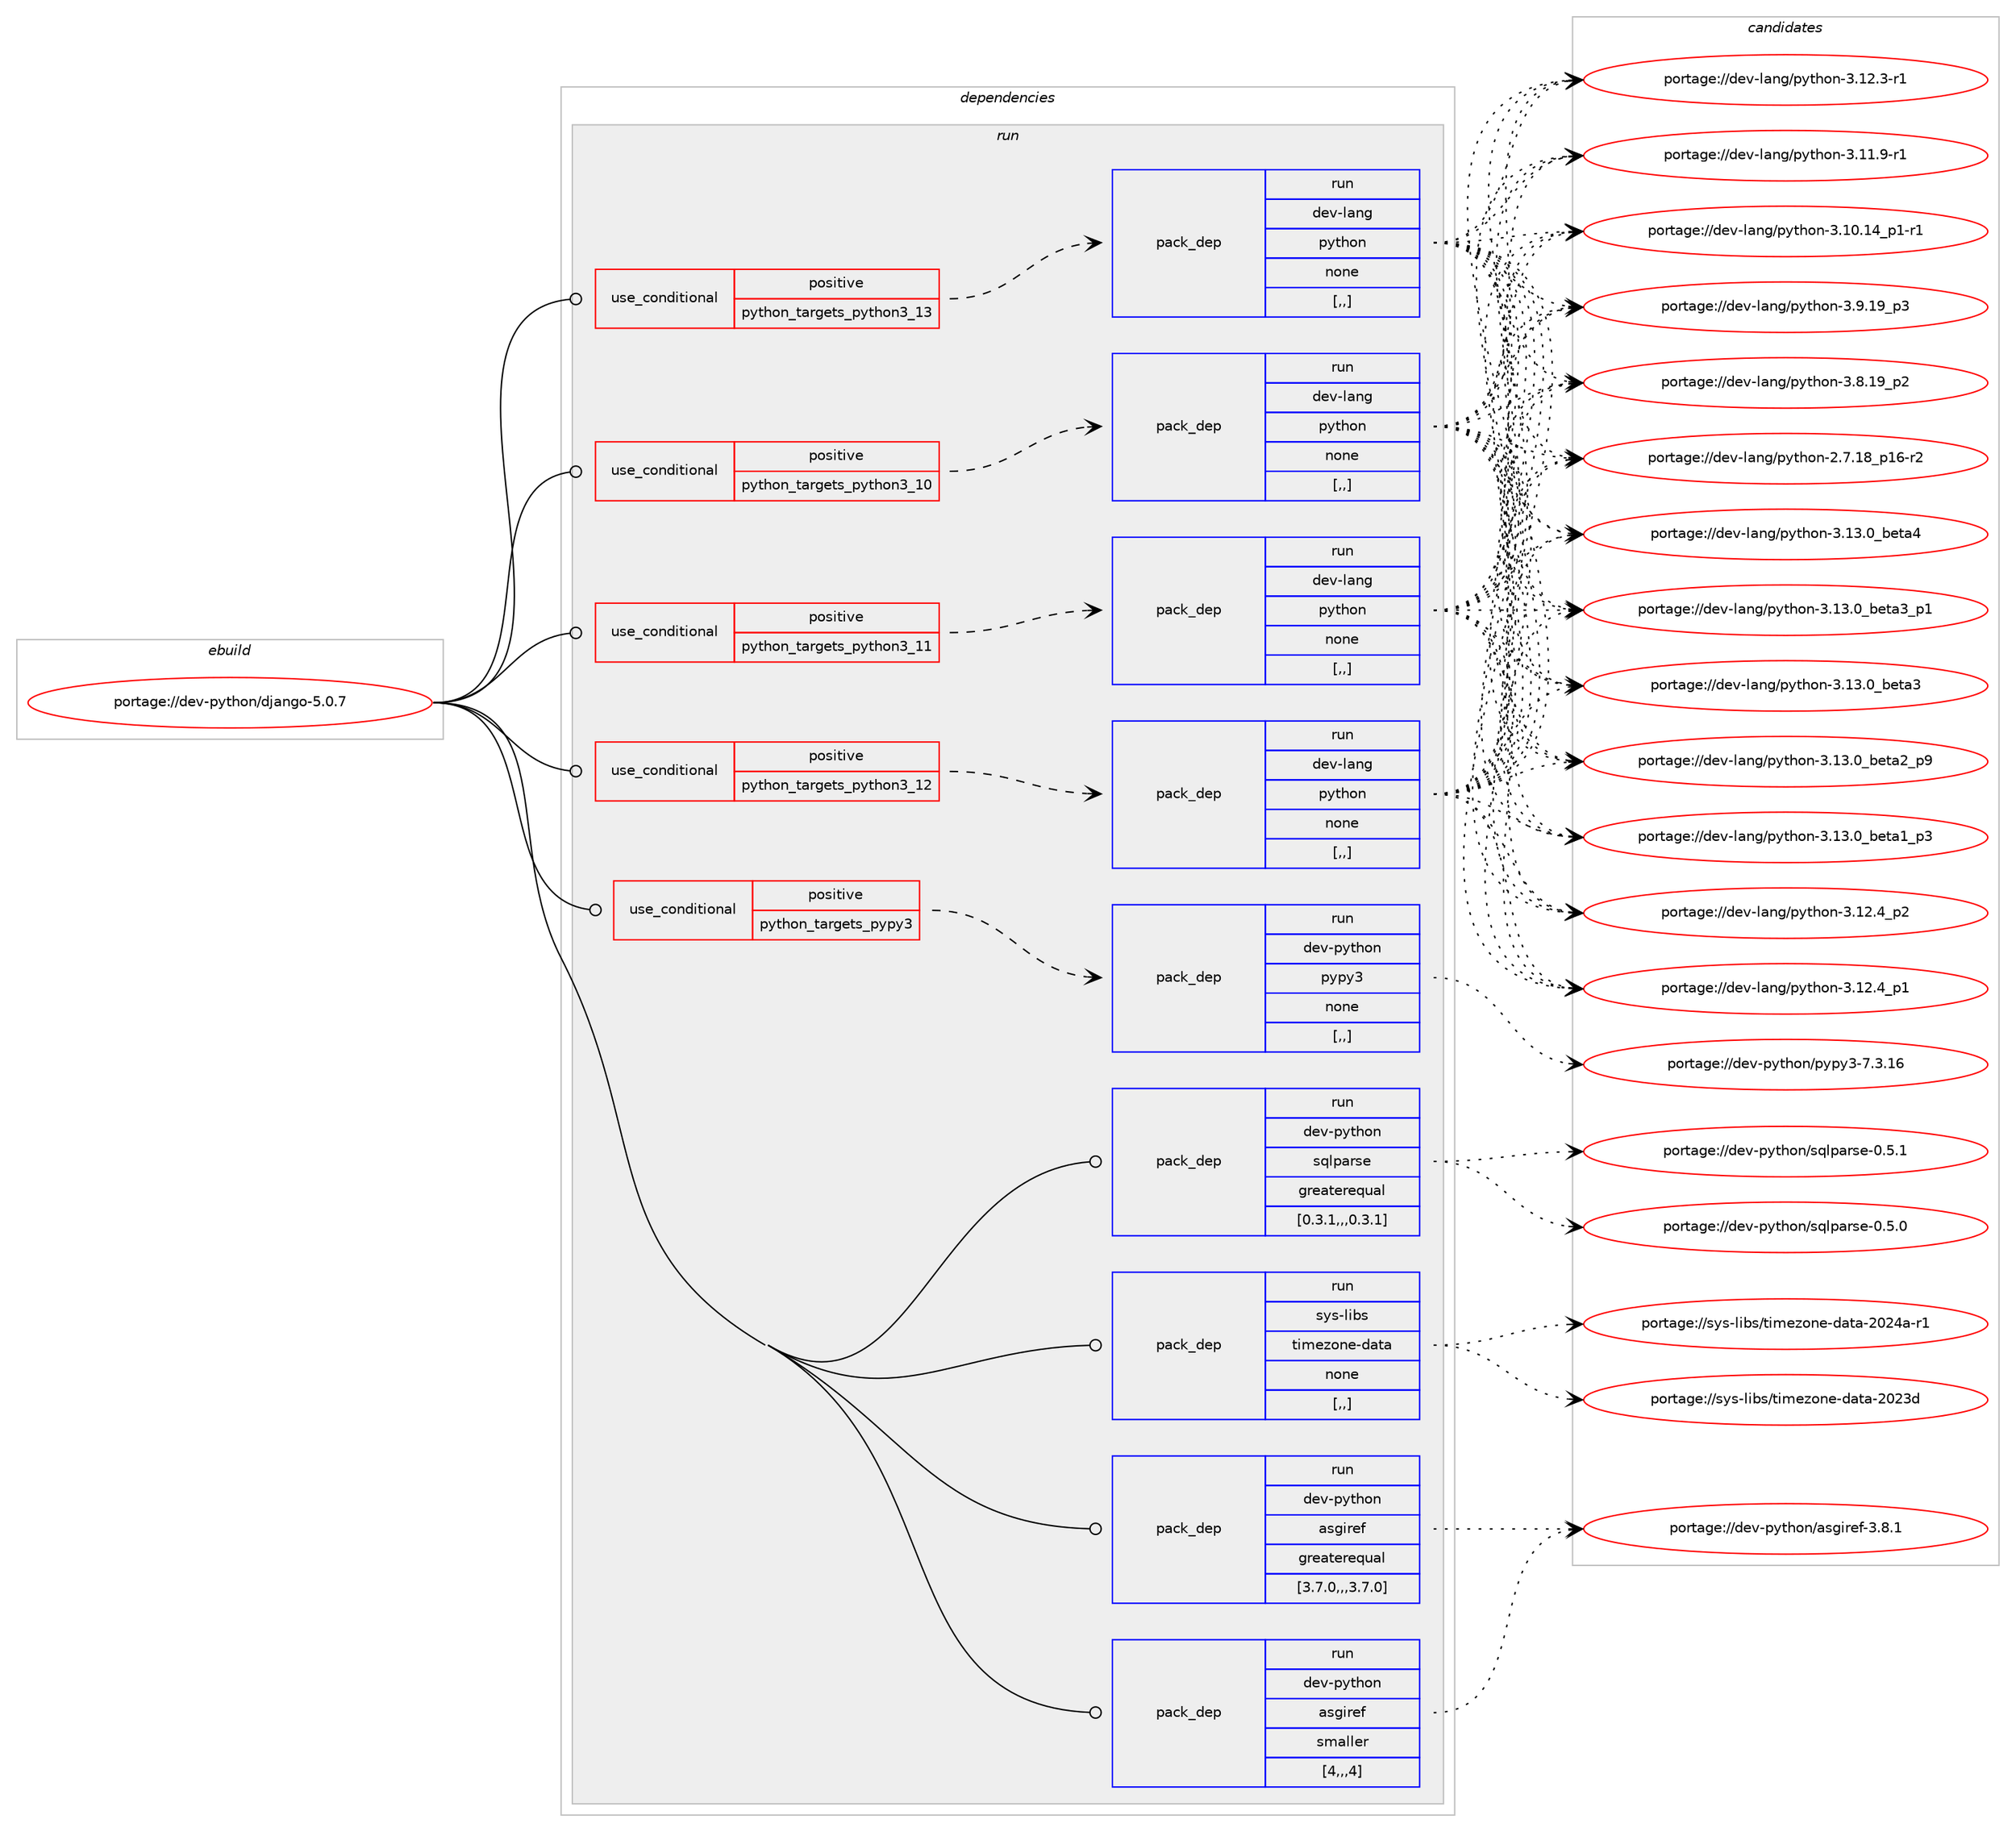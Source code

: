 digraph prolog {

# *************
# Graph options
# *************

newrank=true;
concentrate=true;
compound=true;
graph [rankdir=LR,fontname=Helvetica,fontsize=10,ranksep=1.5];#, ranksep=2.5, nodesep=0.2];
edge  [arrowhead=vee];
node  [fontname=Helvetica,fontsize=10];

# **********
# The ebuild
# **********

subgraph cluster_leftcol {
color=gray;
label=<<i>ebuild</i>>;
id [label="portage://dev-python/django-5.0.7", color=red, width=4, href="../dev-python/django-5.0.7.svg"];
}

# ****************
# The dependencies
# ****************

subgraph cluster_midcol {
color=gray;
label=<<i>dependencies</i>>;
subgraph cluster_compile {
fillcolor="#eeeeee";
style=filled;
label=<<i>compile</i>>;
}
subgraph cluster_compileandrun {
fillcolor="#eeeeee";
style=filled;
label=<<i>compile and run</i>>;
}
subgraph cluster_run {
fillcolor="#eeeeee";
style=filled;
label=<<i>run</i>>;
subgraph cond32393 {
dependency145470 [label=<<TABLE BORDER="0" CELLBORDER="1" CELLSPACING="0" CELLPADDING="4"><TR><TD ROWSPAN="3" CELLPADDING="10">use_conditional</TD></TR><TR><TD>positive</TD></TR><TR><TD>python_targets_pypy3</TD></TR></TABLE>>, shape=none, color=red];
subgraph pack111830 {
dependency145471 [label=<<TABLE BORDER="0" CELLBORDER="1" CELLSPACING="0" CELLPADDING="4" WIDTH="220"><TR><TD ROWSPAN="6" CELLPADDING="30">pack_dep</TD></TR><TR><TD WIDTH="110">run</TD></TR><TR><TD>dev-python</TD></TR><TR><TD>pypy3</TD></TR><TR><TD>none</TD></TR><TR><TD>[,,]</TD></TR></TABLE>>, shape=none, color=blue];
}
dependency145470:e -> dependency145471:w [weight=20,style="dashed",arrowhead="vee"];
}
id:e -> dependency145470:w [weight=20,style="solid",arrowhead="odot"];
subgraph cond32394 {
dependency145472 [label=<<TABLE BORDER="0" CELLBORDER="1" CELLSPACING="0" CELLPADDING="4"><TR><TD ROWSPAN="3" CELLPADDING="10">use_conditional</TD></TR><TR><TD>positive</TD></TR><TR><TD>python_targets_python3_10</TD></TR></TABLE>>, shape=none, color=red];
subgraph pack111831 {
dependency145473 [label=<<TABLE BORDER="0" CELLBORDER="1" CELLSPACING="0" CELLPADDING="4" WIDTH="220"><TR><TD ROWSPAN="6" CELLPADDING="30">pack_dep</TD></TR><TR><TD WIDTH="110">run</TD></TR><TR><TD>dev-lang</TD></TR><TR><TD>python</TD></TR><TR><TD>none</TD></TR><TR><TD>[,,]</TD></TR></TABLE>>, shape=none, color=blue];
}
dependency145472:e -> dependency145473:w [weight=20,style="dashed",arrowhead="vee"];
}
id:e -> dependency145472:w [weight=20,style="solid",arrowhead="odot"];
subgraph cond32395 {
dependency145474 [label=<<TABLE BORDER="0" CELLBORDER="1" CELLSPACING="0" CELLPADDING="4"><TR><TD ROWSPAN="3" CELLPADDING="10">use_conditional</TD></TR><TR><TD>positive</TD></TR><TR><TD>python_targets_python3_11</TD></TR></TABLE>>, shape=none, color=red];
subgraph pack111832 {
dependency145475 [label=<<TABLE BORDER="0" CELLBORDER="1" CELLSPACING="0" CELLPADDING="4" WIDTH="220"><TR><TD ROWSPAN="6" CELLPADDING="30">pack_dep</TD></TR><TR><TD WIDTH="110">run</TD></TR><TR><TD>dev-lang</TD></TR><TR><TD>python</TD></TR><TR><TD>none</TD></TR><TR><TD>[,,]</TD></TR></TABLE>>, shape=none, color=blue];
}
dependency145474:e -> dependency145475:w [weight=20,style="dashed",arrowhead="vee"];
}
id:e -> dependency145474:w [weight=20,style="solid",arrowhead="odot"];
subgraph cond32396 {
dependency145476 [label=<<TABLE BORDER="0" CELLBORDER="1" CELLSPACING="0" CELLPADDING="4"><TR><TD ROWSPAN="3" CELLPADDING="10">use_conditional</TD></TR><TR><TD>positive</TD></TR><TR><TD>python_targets_python3_12</TD></TR></TABLE>>, shape=none, color=red];
subgraph pack111833 {
dependency145477 [label=<<TABLE BORDER="0" CELLBORDER="1" CELLSPACING="0" CELLPADDING="4" WIDTH="220"><TR><TD ROWSPAN="6" CELLPADDING="30">pack_dep</TD></TR><TR><TD WIDTH="110">run</TD></TR><TR><TD>dev-lang</TD></TR><TR><TD>python</TD></TR><TR><TD>none</TD></TR><TR><TD>[,,]</TD></TR></TABLE>>, shape=none, color=blue];
}
dependency145476:e -> dependency145477:w [weight=20,style="dashed",arrowhead="vee"];
}
id:e -> dependency145476:w [weight=20,style="solid",arrowhead="odot"];
subgraph cond32397 {
dependency145478 [label=<<TABLE BORDER="0" CELLBORDER="1" CELLSPACING="0" CELLPADDING="4"><TR><TD ROWSPAN="3" CELLPADDING="10">use_conditional</TD></TR><TR><TD>positive</TD></TR><TR><TD>python_targets_python3_13</TD></TR></TABLE>>, shape=none, color=red];
subgraph pack111834 {
dependency145479 [label=<<TABLE BORDER="0" CELLBORDER="1" CELLSPACING="0" CELLPADDING="4" WIDTH="220"><TR><TD ROWSPAN="6" CELLPADDING="30">pack_dep</TD></TR><TR><TD WIDTH="110">run</TD></TR><TR><TD>dev-lang</TD></TR><TR><TD>python</TD></TR><TR><TD>none</TD></TR><TR><TD>[,,]</TD></TR></TABLE>>, shape=none, color=blue];
}
dependency145478:e -> dependency145479:w [weight=20,style="dashed",arrowhead="vee"];
}
id:e -> dependency145478:w [weight=20,style="solid",arrowhead="odot"];
subgraph pack111835 {
dependency145480 [label=<<TABLE BORDER="0" CELLBORDER="1" CELLSPACING="0" CELLPADDING="4" WIDTH="220"><TR><TD ROWSPAN="6" CELLPADDING="30">pack_dep</TD></TR><TR><TD WIDTH="110">run</TD></TR><TR><TD>dev-python</TD></TR><TR><TD>asgiref</TD></TR><TR><TD>greaterequal</TD></TR><TR><TD>[3.7.0,,,3.7.0]</TD></TR></TABLE>>, shape=none, color=blue];
}
id:e -> dependency145480:w [weight=20,style="solid",arrowhead="odot"];
subgraph pack111836 {
dependency145481 [label=<<TABLE BORDER="0" CELLBORDER="1" CELLSPACING="0" CELLPADDING="4" WIDTH="220"><TR><TD ROWSPAN="6" CELLPADDING="30">pack_dep</TD></TR><TR><TD WIDTH="110">run</TD></TR><TR><TD>dev-python</TD></TR><TR><TD>asgiref</TD></TR><TR><TD>smaller</TD></TR><TR><TD>[4,,,4]</TD></TR></TABLE>>, shape=none, color=blue];
}
id:e -> dependency145481:w [weight=20,style="solid",arrowhead="odot"];
subgraph pack111837 {
dependency145482 [label=<<TABLE BORDER="0" CELLBORDER="1" CELLSPACING="0" CELLPADDING="4" WIDTH="220"><TR><TD ROWSPAN="6" CELLPADDING="30">pack_dep</TD></TR><TR><TD WIDTH="110">run</TD></TR><TR><TD>dev-python</TD></TR><TR><TD>sqlparse</TD></TR><TR><TD>greaterequal</TD></TR><TR><TD>[0.3.1,,,0.3.1]</TD></TR></TABLE>>, shape=none, color=blue];
}
id:e -> dependency145482:w [weight=20,style="solid",arrowhead="odot"];
subgraph pack111838 {
dependency145483 [label=<<TABLE BORDER="0" CELLBORDER="1" CELLSPACING="0" CELLPADDING="4" WIDTH="220"><TR><TD ROWSPAN="6" CELLPADDING="30">pack_dep</TD></TR><TR><TD WIDTH="110">run</TD></TR><TR><TD>sys-libs</TD></TR><TR><TD>timezone-data</TD></TR><TR><TD>none</TD></TR><TR><TD>[,,]</TD></TR></TABLE>>, shape=none, color=blue];
}
id:e -> dependency145483:w [weight=20,style="solid",arrowhead="odot"];
}
}

# **************
# The candidates
# **************

subgraph cluster_choices {
rank=same;
color=gray;
label=<<i>candidates</i>>;

subgraph choice111830 {
color=black;
nodesep=1;
choice10010111845112121116104111110471121211121215145554651464954 [label="portage://dev-python/pypy3-7.3.16", color=red, width=4,href="../dev-python/pypy3-7.3.16.svg"];
dependency145471:e -> choice10010111845112121116104111110471121211121215145554651464954:w [style=dotted,weight="100"];
}
subgraph choice111831 {
color=black;
nodesep=1;
choice1001011184510897110103471121211161041111104551464951464895981011169752 [label="portage://dev-lang/python-3.13.0_beta4", color=red, width=4,href="../dev-lang/python-3.13.0_beta4.svg"];
choice10010111845108971101034711212111610411111045514649514648959810111697519511249 [label="portage://dev-lang/python-3.13.0_beta3_p1", color=red, width=4,href="../dev-lang/python-3.13.0_beta3_p1.svg"];
choice1001011184510897110103471121211161041111104551464951464895981011169751 [label="portage://dev-lang/python-3.13.0_beta3", color=red, width=4,href="../dev-lang/python-3.13.0_beta3.svg"];
choice10010111845108971101034711212111610411111045514649514648959810111697509511257 [label="portage://dev-lang/python-3.13.0_beta2_p9", color=red, width=4,href="../dev-lang/python-3.13.0_beta2_p9.svg"];
choice10010111845108971101034711212111610411111045514649514648959810111697499511251 [label="portage://dev-lang/python-3.13.0_beta1_p3", color=red, width=4,href="../dev-lang/python-3.13.0_beta1_p3.svg"];
choice100101118451089711010347112121116104111110455146495046529511250 [label="portage://dev-lang/python-3.12.4_p2", color=red, width=4,href="../dev-lang/python-3.12.4_p2.svg"];
choice100101118451089711010347112121116104111110455146495046529511249 [label="portage://dev-lang/python-3.12.4_p1", color=red, width=4,href="../dev-lang/python-3.12.4_p1.svg"];
choice100101118451089711010347112121116104111110455146495046514511449 [label="portage://dev-lang/python-3.12.3-r1", color=red, width=4,href="../dev-lang/python-3.12.3-r1.svg"];
choice100101118451089711010347112121116104111110455146494946574511449 [label="portage://dev-lang/python-3.11.9-r1", color=red, width=4,href="../dev-lang/python-3.11.9-r1.svg"];
choice100101118451089711010347112121116104111110455146494846495295112494511449 [label="portage://dev-lang/python-3.10.14_p1-r1", color=red, width=4,href="../dev-lang/python-3.10.14_p1-r1.svg"];
choice100101118451089711010347112121116104111110455146574649579511251 [label="portage://dev-lang/python-3.9.19_p3", color=red, width=4,href="../dev-lang/python-3.9.19_p3.svg"];
choice100101118451089711010347112121116104111110455146564649579511250 [label="portage://dev-lang/python-3.8.19_p2", color=red, width=4,href="../dev-lang/python-3.8.19_p2.svg"];
choice100101118451089711010347112121116104111110455046554649569511249544511450 [label="portage://dev-lang/python-2.7.18_p16-r2", color=red, width=4,href="../dev-lang/python-2.7.18_p16-r2.svg"];
dependency145473:e -> choice1001011184510897110103471121211161041111104551464951464895981011169752:w [style=dotted,weight="100"];
dependency145473:e -> choice10010111845108971101034711212111610411111045514649514648959810111697519511249:w [style=dotted,weight="100"];
dependency145473:e -> choice1001011184510897110103471121211161041111104551464951464895981011169751:w [style=dotted,weight="100"];
dependency145473:e -> choice10010111845108971101034711212111610411111045514649514648959810111697509511257:w [style=dotted,weight="100"];
dependency145473:e -> choice10010111845108971101034711212111610411111045514649514648959810111697499511251:w [style=dotted,weight="100"];
dependency145473:e -> choice100101118451089711010347112121116104111110455146495046529511250:w [style=dotted,weight="100"];
dependency145473:e -> choice100101118451089711010347112121116104111110455146495046529511249:w [style=dotted,weight="100"];
dependency145473:e -> choice100101118451089711010347112121116104111110455146495046514511449:w [style=dotted,weight="100"];
dependency145473:e -> choice100101118451089711010347112121116104111110455146494946574511449:w [style=dotted,weight="100"];
dependency145473:e -> choice100101118451089711010347112121116104111110455146494846495295112494511449:w [style=dotted,weight="100"];
dependency145473:e -> choice100101118451089711010347112121116104111110455146574649579511251:w [style=dotted,weight="100"];
dependency145473:e -> choice100101118451089711010347112121116104111110455146564649579511250:w [style=dotted,weight="100"];
dependency145473:e -> choice100101118451089711010347112121116104111110455046554649569511249544511450:w [style=dotted,weight="100"];
}
subgraph choice111832 {
color=black;
nodesep=1;
choice1001011184510897110103471121211161041111104551464951464895981011169752 [label="portage://dev-lang/python-3.13.0_beta4", color=red, width=4,href="../dev-lang/python-3.13.0_beta4.svg"];
choice10010111845108971101034711212111610411111045514649514648959810111697519511249 [label="portage://dev-lang/python-3.13.0_beta3_p1", color=red, width=4,href="../dev-lang/python-3.13.0_beta3_p1.svg"];
choice1001011184510897110103471121211161041111104551464951464895981011169751 [label="portage://dev-lang/python-3.13.0_beta3", color=red, width=4,href="../dev-lang/python-3.13.0_beta3.svg"];
choice10010111845108971101034711212111610411111045514649514648959810111697509511257 [label="portage://dev-lang/python-3.13.0_beta2_p9", color=red, width=4,href="../dev-lang/python-3.13.0_beta2_p9.svg"];
choice10010111845108971101034711212111610411111045514649514648959810111697499511251 [label="portage://dev-lang/python-3.13.0_beta1_p3", color=red, width=4,href="../dev-lang/python-3.13.0_beta1_p3.svg"];
choice100101118451089711010347112121116104111110455146495046529511250 [label="portage://dev-lang/python-3.12.4_p2", color=red, width=4,href="../dev-lang/python-3.12.4_p2.svg"];
choice100101118451089711010347112121116104111110455146495046529511249 [label="portage://dev-lang/python-3.12.4_p1", color=red, width=4,href="../dev-lang/python-3.12.4_p1.svg"];
choice100101118451089711010347112121116104111110455146495046514511449 [label="portage://dev-lang/python-3.12.3-r1", color=red, width=4,href="../dev-lang/python-3.12.3-r1.svg"];
choice100101118451089711010347112121116104111110455146494946574511449 [label="portage://dev-lang/python-3.11.9-r1", color=red, width=4,href="../dev-lang/python-3.11.9-r1.svg"];
choice100101118451089711010347112121116104111110455146494846495295112494511449 [label="portage://dev-lang/python-3.10.14_p1-r1", color=red, width=4,href="../dev-lang/python-3.10.14_p1-r1.svg"];
choice100101118451089711010347112121116104111110455146574649579511251 [label="portage://dev-lang/python-3.9.19_p3", color=red, width=4,href="../dev-lang/python-3.9.19_p3.svg"];
choice100101118451089711010347112121116104111110455146564649579511250 [label="portage://dev-lang/python-3.8.19_p2", color=red, width=4,href="../dev-lang/python-3.8.19_p2.svg"];
choice100101118451089711010347112121116104111110455046554649569511249544511450 [label="portage://dev-lang/python-2.7.18_p16-r2", color=red, width=4,href="../dev-lang/python-2.7.18_p16-r2.svg"];
dependency145475:e -> choice1001011184510897110103471121211161041111104551464951464895981011169752:w [style=dotted,weight="100"];
dependency145475:e -> choice10010111845108971101034711212111610411111045514649514648959810111697519511249:w [style=dotted,weight="100"];
dependency145475:e -> choice1001011184510897110103471121211161041111104551464951464895981011169751:w [style=dotted,weight="100"];
dependency145475:e -> choice10010111845108971101034711212111610411111045514649514648959810111697509511257:w [style=dotted,weight="100"];
dependency145475:e -> choice10010111845108971101034711212111610411111045514649514648959810111697499511251:w [style=dotted,weight="100"];
dependency145475:e -> choice100101118451089711010347112121116104111110455146495046529511250:w [style=dotted,weight="100"];
dependency145475:e -> choice100101118451089711010347112121116104111110455146495046529511249:w [style=dotted,weight="100"];
dependency145475:e -> choice100101118451089711010347112121116104111110455146495046514511449:w [style=dotted,weight="100"];
dependency145475:e -> choice100101118451089711010347112121116104111110455146494946574511449:w [style=dotted,weight="100"];
dependency145475:e -> choice100101118451089711010347112121116104111110455146494846495295112494511449:w [style=dotted,weight="100"];
dependency145475:e -> choice100101118451089711010347112121116104111110455146574649579511251:w [style=dotted,weight="100"];
dependency145475:e -> choice100101118451089711010347112121116104111110455146564649579511250:w [style=dotted,weight="100"];
dependency145475:e -> choice100101118451089711010347112121116104111110455046554649569511249544511450:w [style=dotted,weight="100"];
}
subgraph choice111833 {
color=black;
nodesep=1;
choice1001011184510897110103471121211161041111104551464951464895981011169752 [label="portage://dev-lang/python-3.13.0_beta4", color=red, width=4,href="../dev-lang/python-3.13.0_beta4.svg"];
choice10010111845108971101034711212111610411111045514649514648959810111697519511249 [label="portage://dev-lang/python-3.13.0_beta3_p1", color=red, width=4,href="../dev-lang/python-3.13.0_beta3_p1.svg"];
choice1001011184510897110103471121211161041111104551464951464895981011169751 [label="portage://dev-lang/python-3.13.0_beta3", color=red, width=4,href="../dev-lang/python-3.13.0_beta3.svg"];
choice10010111845108971101034711212111610411111045514649514648959810111697509511257 [label="portage://dev-lang/python-3.13.0_beta2_p9", color=red, width=4,href="../dev-lang/python-3.13.0_beta2_p9.svg"];
choice10010111845108971101034711212111610411111045514649514648959810111697499511251 [label="portage://dev-lang/python-3.13.0_beta1_p3", color=red, width=4,href="../dev-lang/python-3.13.0_beta1_p3.svg"];
choice100101118451089711010347112121116104111110455146495046529511250 [label="portage://dev-lang/python-3.12.4_p2", color=red, width=4,href="../dev-lang/python-3.12.4_p2.svg"];
choice100101118451089711010347112121116104111110455146495046529511249 [label="portage://dev-lang/python-3.12.4_p1", color=red, width=4,href="../dev-lang/python-3.12.4_p1.svg"];
choice100101118451089711010347112121116104111110455146495046514511449 [label="portage://dev-lang/python-3.12.3-r1", color=red, width=4,href="../dev-lang/python-3.12.3-r1.svg"];
choice100101118451089711010347112121116104111110455146494946574511449 [label="portage://dev-lang/python-3.11.9-r1", color=red, width=4,href="../dev-lang/python-3.11.9-r1.svg"];
choice100101118451089711010347112121116104111110455146494846495295112494511449 [label="portage://dev-lang/python-3.10.14_p1-r1", color=red, width=4,href="../dev-lang/python-3.10.14_p1-r1.svg"];
choice100101118451089711010347112121116104111110455146574649579511251 [label="portage://dev-lang/python-3.9.19_p3", color=red, width=4,href="../dev-lang/python-3.9.19_p3.svg"];
choice100101118451089711010347112121116104111110455146564649579511250 [label="portage://dev-lang/python-3.8.19_p2", color=red, width=4,href="../dev-lang/python-3.8.19_p2.svg"];
choice100101118451089711010347112121116104111110455046554649569511249544511450 [label="portage://dev-lang/python-2.7.18_p16-r2", color=red, width=4,href="../dev-lang/python-2.7.18_p16-r2.svg"];
dependency145477:e -> choice1001011184510897110103471121211161041111104551464951464895981011169752:w [style=dotted,weight="100"];
dependency145477:e -> choice10010111845108971101034711212111610411111045514649514648959810111697519511249:w [style=dotted,weight="100"];
dependency145477:e -> choice1001011184510897110103471121211161041111104551464951464895981011169751:w [style=dotted,weight="100"];
dependency145477:e -> choice10010111845108971101034711212111610411111045514649514648959810111697509511257:w [style=dotted,weight="100"];
dependency145477:e -> choice10010111845108971101034711212111610411111045514649514648959810111697499511251:w [style=dotted,weight="100"];
dependency145477:e -> choice100101118451089711010347112121116104111110455146495046529511250:w [style=dotted,weight="100"];
dependency145477:e -> choice100101118451089711010347112121116104111110455146495046529511249:w [style=dotted,weight="100"];
dependency145477:e -> choice100101118451089711010347112121116104111110455146495046514511449:w [style=dotted,weight="100"];
dependency145477:e -> choice100101118451089711010347112121116104111110455146494946574511449:w [style=dotted,weight="100"];
dependency145477:e -> choice100101118451089711010347112121116104111110455146494846495295112494511449:w [style=dotted,weight="100"];
dependency145477:e -> choice100101118451089711010347112121116104111110455146574649579511251:w [style=dotted,weight="100"];
dependency145477:e -> choice100101118451089711010347112121116104111110455146564649579511250:w [style=dotted,weight="100"];
dependency145477:e -> choice100101118451089711010347112121116104111110455046554649569511249544511450:w [style=dotted,weight="100"];
}
subgraph choice111834 {
color=black;
nodesep=1;
choice1001011184510897110103471121211161041111104551464951464895981011169752 [label="portage://dev-lang/python-3.13.0_beta4", color=red, width=4,href="../dev-lang/python-3.13.0_beta4.svg"];
choice10010111845108971101034711212111610411111045514649514648959810111697519511249 [label="portage://dev-lang/python-3.13.0_beta3_p1", color=red, width=4,href="../dev-lang/python-3.13.0_beta3_p1.svg"];
choice1001011184510897110103471121211161041111104551464951464895981011169751 [label="portage://dev-lang/python-3.13.0_beta3", color=red, width=4,href="../dev-lang/python-3.13.0_beta3.svg"];
choice10010111845108971101034711212111610411111045514649514648959810111697509511257 [label="portage://dev-lang/python-3.13.0_beta2_p9", color=red, width=4,href="../dev-lang/python-3.13.0_beta2_p9.svg"];
choice10010111845108971101034711212111610411111045514649514648959810111697499511251 [label="portage://dev-lang/python-3.13.0_beta1_p3", color=red, width=4,href="../dev-lang/python-3.13.0_beta1_p3.svg"];
choice100101118451089711010347112121116104111110455146495046529511250 [label="portage://dev-lang/python-3.12.4_p2", color=red, width=4,href="../dev-lang/python-3.12.4_p2.svg"];
choice100101118451089711010347112121116104111110455146495046529511249 [label="portage://dev-lang/python-3.12.4_p1", color=red, width=4,href="../dev-lang/python-3.12.4_p1.svg"];
choice100101118451089711010347112121116104111110455146495046514511449 [label="portage://dev-lang/python-3.12.3-r1", color=red, width=4,href="../dev-lang/python-3.12.3-r1.svg"];
choice100101118451089711010347112121116104111110455146494946574511449 [label="portage://dev-lang/python-3.11.9-r1", color=red, width=4,href="../dev-lang/python-3.11.9-r1.svg"];
choice100101118451089711010347112121116104111110455146494846495295112494511449 [label="portage://dev-lang/python-3.10.14_p1-r1", color=red, width=4,href="../dev-lang/python-3.10.14_p1-r1.svg"];
choice100101118451089711010347112121116104111110455146574649579511251 [label="portage://dev-lang/python-3.9.19_p3", color=red, width=4,href="../dev-lang/python-3.9.19_p3.svg"];
choice100101118451089711010347112121116104111110455146564649579511250 [label="portage://dev-lang/python-3.8.19_p2", color=red, width=4,href="../dev-lang/python-3.8.19_p2.svg"];
choice100101118451089711010347112121116104111110455046554649569511249544511450 [label="portage://dev-lang/python-2.7.18_p16-r2", color=red, width=4,href="../dev-lang/python-2.7.18_p16-r2.svg"];
dependency145479:e -> choice1001011184510897110103471121211161041111104551464951464895981011169752:w [style=dotted,weight="100"];
dependency145479:e -> choice10010111845108971101034711212111610411111045514649514648959810111697519511249:w [style=dotted,weight="100"];
dependency145479:e -> choice1001011184510897110103471121211161041111104551464951464895981011169751:w [style=dotted,weight="100"];
dependency145479:e -> choice10010111845108971101034711212111610411111045514649514648959810111697509511257:w [style=dotted,weight="100"];
dependency145479:e -> choice10010111845108971101034711212111610411111045514649514648959810111697499511251:w [style=dotted,weight="100"];
dependency145479:e -> choice100101118451089711010347112121116104111110455146495046529511250:w [style=dotted,weight="100"];
dependency145479:e -> choice100101118451089711010347112121116104111110455146495046529511249:w [style=dotted,weight="100"];
dependency145479:e -> choice100101118451089711010347112121116104111110455146495046514511449:w [style=dotted,weight="100"];
dependency145479:e -> choice100101118451089711010347112121116104111110455146494946574511449:w [style=dotted,weight="100"];
dependency145479:e -> choice100101118451089711010347112121116104111110455146494846495295112494511449:w [style=dotted,weight="100"];
dependency145479:e -> choice100101118451089711010347112121116104111110455146574649579511251:w [style=dotted,weight="100"];
dependency145479:e -> choice100101118451089711010347112121116104111110455146564649579511250:w [style=dotted,weight="100"];
dependency145479:e -> choice100101118451089711010347112121116104111110455046554649569511249544511450:w [style=dotted,weight="100"];
}
subgraph choice111835 {
color=black;
nodesep=1;
choice100101118451121211161041111104797115103105114101102455146564649 [label="portage://dev-python/asgiref-3.8.1", color=red, width=4,href="../dev-python/asgiref-3.8.1.svg"];
dependency145480:e -> choice100101118451121211161041111104797115103105114101102455146564649:w [style=dotted,weight="100"];
}
subgraph choice111836 {
color=black;
nodesep=1;
choice100101118451121211161041111104797115103105114101102455146564649 [label="portage://dev-python/asgiref-3.8.1", color=red, width=4,href="../dev-python/asgiref-3.8.1.svg"];
dependency145481:e -> choice100101118451121211161041111104797115103105114101102455146564649:w [style=dotted,weight="100"];
}
subgraph choice111837 {
color=black;
nodesep=1;
choice100101118451121211161041111104711511310811297114115101454846534649 [label="portage://dev-python/sqlparse-0.5.1", color=red, width=4,href="../dev-python/sqlparse-0.5.1.svg"];
choice100101118451121211161041111104711511310811297114115101454846534648 [label="portage://dev-python/sqlparse-0.5.0", color=red, width=4,href="../dev-python/sqlparse-0.5.0.svg"];
dependency145482:e -> choice100101118451121211161041111104711511310811297114115101454846534649:w [style=dotted,weight="100"];
dependency145482:e -> choice100101118451121211161041111104711511310811297114115101454846534648:w [style=dotted,weight="100"];
}
subgraph choice111838 {
color=black;
nodesep=1;
choice1151211154510810598115471161051091011221111101014510097116974550485052974511449 [label="portage://sys-libs/timezone-data-2024a-r1", color=red, width=4,href="../sys-libs/timezone-data-2024a-r1.svg"];
choice1151211154510810598115471161051091011221111101014510097116974550485051100 [label="portage://sys-libs/timezone-data-2023d", color=red, width=4,href="../sys-libs/timezone-data-2023d.svg"];
dependency145483:e -> choice1151211154510810598115471161051091011221111101014510097116974550485052974511449:w [style=dotted,weight="100"];
dependency145483:e -> choice1151211154510810598115471161051091011221111101014510097116974550485051100:w [style=dotted,weight="100"];
}
}

}

